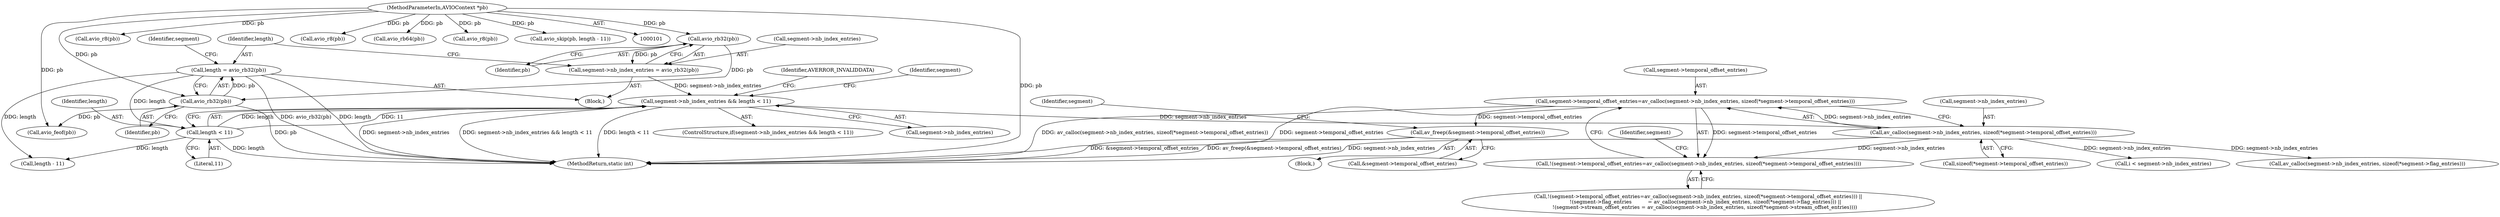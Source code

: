 digraph "0_FFmpeg_900f39692ca0337a98a7cf047e4e2611071810c2@API" {
"1000130" [label="(Call,segment->temporal_offset_entries=av_calloc(segment->nb_index_entries, sizeof(*segment->temporal_offset_entries)))"];
"1000134" [label="(Call,av_calloc(segment->nb_index_entries, sizeof(*segment->temporal_offset_entries)))"];
"1000118" [label="(Call,segment->nb_index_entries && length < 11)"];
"1000107" [label="(Call,segment->nb_index_entries = avio_rb32(pb))"];
"1000111" [label="(Call,avio_rb32(pb))"];
"1000102" [label="(MethodParameterIn,AVIOContext *pb)"];
"1000122" [label="(Call,length < 11)"];
"1000113" [label="(Call,length = avio_rb32(pb))"];
"1000115" [label="(Call,avio_rb32(pb))"];
"1000129" [label="(Call,!(segment->temporal_offset_entries=av_calloc(segment->nb_index_entries, sizeof(*segment->temporal_offset_entries))))"];
"1000173" [label="(Call,av_freep(&segment->temporal_offset_entries))"];
"1000108" [label="(Call,segment->nb_index_entries)"];
"1000116" [label="(Identifier,pb)"];
"1000130" [label="(Call,segment->temporal_offset_entries=av_calloc(segment->nb_index_entries, sizeof(*segment->temporal_offset_entries)))"];
"1000111" [label="(Call,avio_rb32(pb))"];
"1000117" [label="(ControlStructure,if(segment->nb_index_entries && length < 11))"];
"1000138" [label="(Call,sizeof(*segment->temporal_offset_entries))"];
"1000102" [label="(MethodParameterIn,AVIOContext *pb)"];
"1000219" [label="(Call,avio_r8(pb))"];
"1000199" [label="(Call,avio_feof(pb))"];
"1000114" [label="(Identifier,length)"];
"1000120" [label="(Identifier,segment)"];
"1000115" [label="(Call,avio_rb32(pb))"];
"1000119" [label="(Call,segment->nb_index_entries)"];
"1000174" [label="(Call,&segment->temporal_offset_entries)"];
"1000236" [label="(MethodReturn,static int)"];
"1000124" [label="(Literal,11)"];
"1000118" [label="(Call,segment->nb_index_entries && length < 11)"];
"1000113" [label="(Call,length = avio_rb32(pb))"];
"1000135" [label="(Call,segment->nb_index_entries)"];
"1000173" [label="(Call,av_freep(&segment->temporal_offset_entries))"];
"1000129" [label="(Call,!(segment->temporal_offset_entries=av_calloc(segment->nb_index_entries, sizeof(*segment->temporal_offset_entries))))"];
"1000190" [label="(Call,i < segment->nb_index_entries)"];
"1000123" [label="(Identifier,length)"];
"1000147" [label="(Identifier,segment)"];
"1000131" [label="(Call,segment->temporal_offset_entries)"];
"1000211" [label="(Call,avio_r8(pb))"];
"1000112" [label="(Identifier,pb)"];
"1000227" [label="(Call,avio_rb64(pb))"];
"1000128" [label="(Call,!(segment->temporal_offset_entries=av_calloc(segment->nb_index_entries, sizeof(*segment->temporal_offset_entries))) ||\n         !(segment->flag_entries          = av_calloc(segment->nb_index_entries, sizeof(*segment->flag_entries))) ||\n        !(segment->stream_offset_entries = av_calloc(segment->nb_index_entries, sizeof(*segment->stream_offset_entries))))"];
"1000149" [label="(Call,av_calloc(segment->nb_index_entries, sizeof(*segment->flag_entries)))"];
"1000231" [label="(Call,length - 11)"];
"1000172" [label="(Block,)"];
"1000107" [label="(Call,segment->nb_index_entries = avio_rb32(pb))"];
"1000181" [label="(Identifier,segment)"];
"1000134" [label="(Call,av_calloc(segment->nb_index_entries, sizeof(*segment->temporal_offset_entries)))"];
"1000209" [label="(Call,avio_r8(pb))"];
"1000122" [label="(Call,length < 11)"];
"1000126" [label="(Identifier,AVERROR_INVALIDDATA)"];
"1000104" [label="(Block,)"];
"1000132" [label="(Identifier,segment)"];
"1000229" [label="(Call,avio_skip(pb, length - 11))"];
"1000130" -> "1000129"  [label="AST: "];
"1000130" -> "1000134"  [label="CFG: "];
"1000131" -> "1000130"  [label="AST: "];
"1000134" -> "1000130"  [label="AST: "];
"1000129" -> "1000130"  [label="CFG: "];
"1000130" -> "1000236"  [label="DDG: av_calloc(segment->nb_index_entries, sizeof(*segment->temporal_offset_entries))"];
"1000130" -> "1000236"  [label="DDG: segment->temporal_offset_entries"];
"1000130" -> "1000129"  [label="DDG: segment->temporal_offset_entries"];
"1000134" -> "1000130"  [label="DDG: segment->nb_index_entries"];
"1000130" -> "1000173"  [label="DDG: segment->temporal_offset_entries"];
"1000134" -> "1000138"  [label="CFG: "];
"1000135" -> "1000134"  [label="AST: "];
"1000138" -> "1000134"  [label="AST: "];
"1000134" -> "1000236"  [label="DDG: segment->nb_index_entries"];
"1000134" -> "1000129"  [label="DDG: segment->nb_index_entries"];
"1000118" -> "1000134"  [label="DDG: segment->nb_index_entries"];
"1000134" -> "1000149"  [label="DDG: segment->nb_index_entries"];
"1000134" -> "1000190"  [label="DDG: segment->nb_index_entries"];
"1000118" -> "1000117"  [label="AST: "];
"1000118" -> "1000119"  [label="CFG: "];
"1000118" -> "1000122"  [label="CFG: "];
"1000119" -> "1000118"  [label="AST: "];
"1000122" -> "1000118"  [label="AST: "];
"1000126" -> "1000118"  [label="CFG: "];
"1000132" -> "1000118"  [label="CFG: "];
"1000118" -> "1000236"  [label="DDG: segment->nb_index_entries"];
"1000118" -> "1000236"  [label="DDG: segment->nb_index_entries && length < 11"];
"1000118" -> "1000236"  [label="DDG: length < 11"];
"1000107" -> "1000118"  [label="DDG: segment->nb_index_entries"];
"1000122" -> "1000118"  [label="DDG: length"];
"1000122" -> "1000118"  [label="DDG: 11"];
"1000107" -> "1000104"  [label="AST: "];
"1000107" -> "1000111"  [label="CFG: "];
"1000108" -> "1000107"  [label="AST: "];
"1000111" -> "1000107"  [label="AST: "];
"1000114" -> "1000107"  [label="CFG: "];
"1000111" -> "1000107"  [label="DDG: pb"];
"1000111" -> "1000112"  [label="CFG: "];
"1000112" -> "1000111"  [label="AST: "];
"1000102" -> "1000111"  [label="DDG: pb"];
"1000111" -> "1000115"  [label="DDG: pb"];
"1000102" -> "1000101"  [label="AST: "];
"1000102" -> "1000236"  [label="DDG: pb"];
"1000102" -> "1000115"  [label="DDG: pb"];
"1000102" -> "1000199"  [label="DDG: pb"];
"1000102" -> "1000209"  [label="DDG: pb"];
"1000102" -> "1000211"  [label="DDG: pb"];
"1000102" -> "1000219"  [label="DDG: pb"];
"1000102" -> "1000227"  [label="DDG: pb"];
"1000102" -> "1000229"  [label="DDG: pb"];
"1000122" -> "1000124"  [label="CFG: "];
"1000123" -> "1000122"  [label="AST: "];
"1000124" -> "1000122"  [label="AST: "];
"1000122" -> "1000236"  [label="DDG: length"];
"1000113" -> "1000122"  [label="DDG: length"];
"1000122" -> "1000231"  [label="DDG: length"];
"1000113" -> "1000104"  [label="AST: "];
"1000113" -> "1000115"  [label="CFG: "];
"1000114" -> "1000113"  [label="AST: "];
"1000115" -> "1000113"  [label="AST: "];
"1000120" -> "1000113"  [label="CFG: "];
"1000113" -> "1000236"  [label="DDG: length"];
"1000113" -> "1000236"  [label="DDG: avio_rb32(pb)"];
"1000115" -> "1000113"  [label="DDG: pb"];
"1000113" -> "1000231"  [label="DDG: length"];
"1000115" -> "1000116"  [label="CFG: "];
"1000116" -> "1000115"  [label="AST: "];
"1000115" -> "1000236"  [label="DDG: pb"];
"1000115" -> "1000199"  [label="DDG: pb"];
"1000129" -> "1000128"  [label="AST: "];
"1000147" -> "1000129"  [label="CFG: "];
"1000128" -> "1000129"  [label="CFG: "];
"1000173" -> "1000172"  [label="AST: "];
"1000173" -> "1000174"  [label="CFG: "];
"1000174" -> "1000173"  [label="AST: "];
"1000181" -> "1000173"  [label="CFG: "];
"1000173" -> "1000236"  [label="DDG: &segment->temporal_offset_entries"];
"1000173" -> "1000236"  [label="DDG: av_freep(&segment->temporal_offset_entries)"];
}
